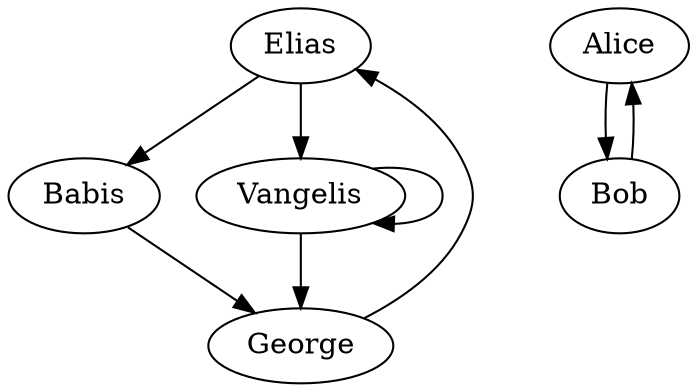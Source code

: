 digraph "cyclic graph" {
	Elias -> Babis
	Babis -> George
	Vangelis -> George
	Vangelis -> Vangelis
	Elias -> Vangelis
	George -> Elias
	Alice -> Bob
	Bob -> Alice
}
